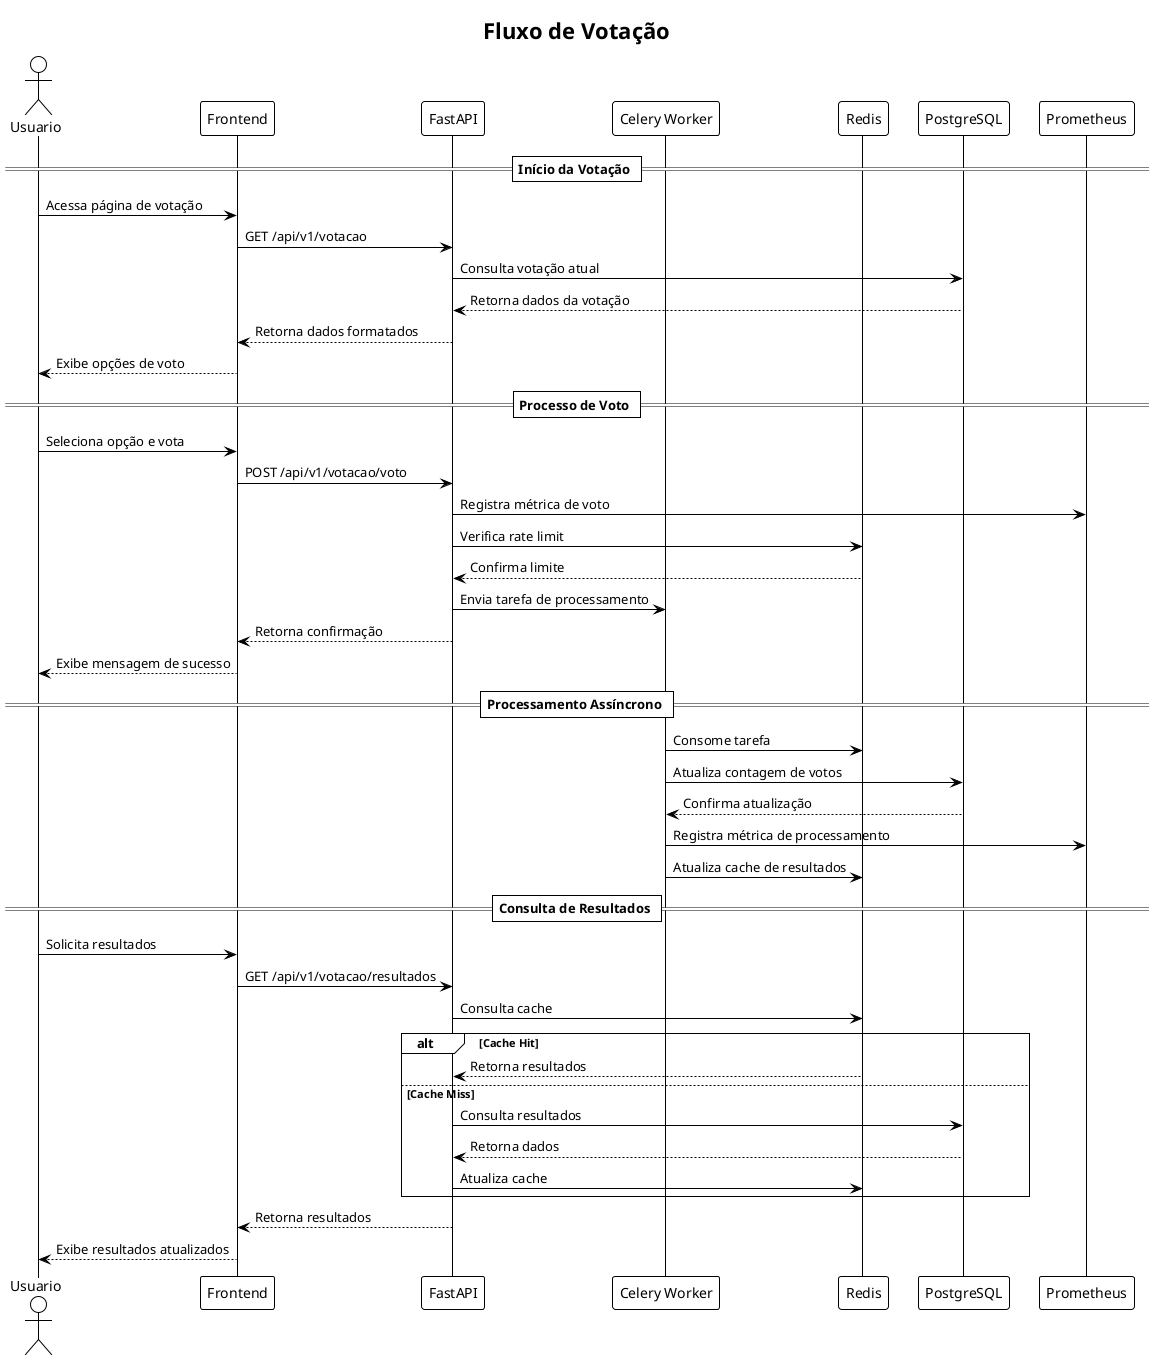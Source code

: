 @startuml
!theme plain
skinparam backgroundColor white
skinparam handwritten false

title Fluxo de Votação

actor Usuario
participant "Frontend" as Frontend
participant "FastAPI" as API
participant "Celery Worker" as Worker
participant "Redis" as Redis
participant "PostgreSQL" as DB
participant "Prometheus" as Prometheus

== Início da Votação ==

Usuario -> Frontend: Acessa página de votação
Frontend -> API: GET /api/v1/votacao
API -> DB: Consulta votação atual
DB --> API: Retorna dados da votação
API --> Frontend: Retorna dados formatados
Frontend --> Usuario: Exibe opções de voto

== Processo de Voto ==

Usuario -> Frontend: Seleciona opção e vota
Frontend -> API: POST /api/v1/votacao/voto
API -> Prometheus: Registra métrica de voto
API -> Redis: Verifica rate limit
Redis --> API: Confirma limite
API -> Worker: Envia tarefa de processamento
API --> Frontend: Retorna confirmação
Frontend --> Usuario: Exibe mensagem de sucesso

== Processamento Assíncrono ==

Worker -> Redis: Consome tarefa
Worker -> DB: Atualiza contagem de votos
DB --> Worker: Confirma atualização
Worker -> Prometheus: Registra métrica de processamento
Worker -> Redis: Atualiza cache de resultados

== Consulta de Resultados ==

Usuario -> Frontend: Solicita resultados
Frontend -> API: GET /api/v1/votacao/resultados
API -> Redis: Consulta cache
alt Cache Hit
    Redis --> API: Retorna resultados
else Cache Miss
    API -> DB: Consulta resultados
    DB --> API: Retorna dados
    API -> Redis: Atualiza cache
end
API --> Frontend: Retorna resultados
Frontend --> Usuario: Exibe resultados atualizados

@enduml